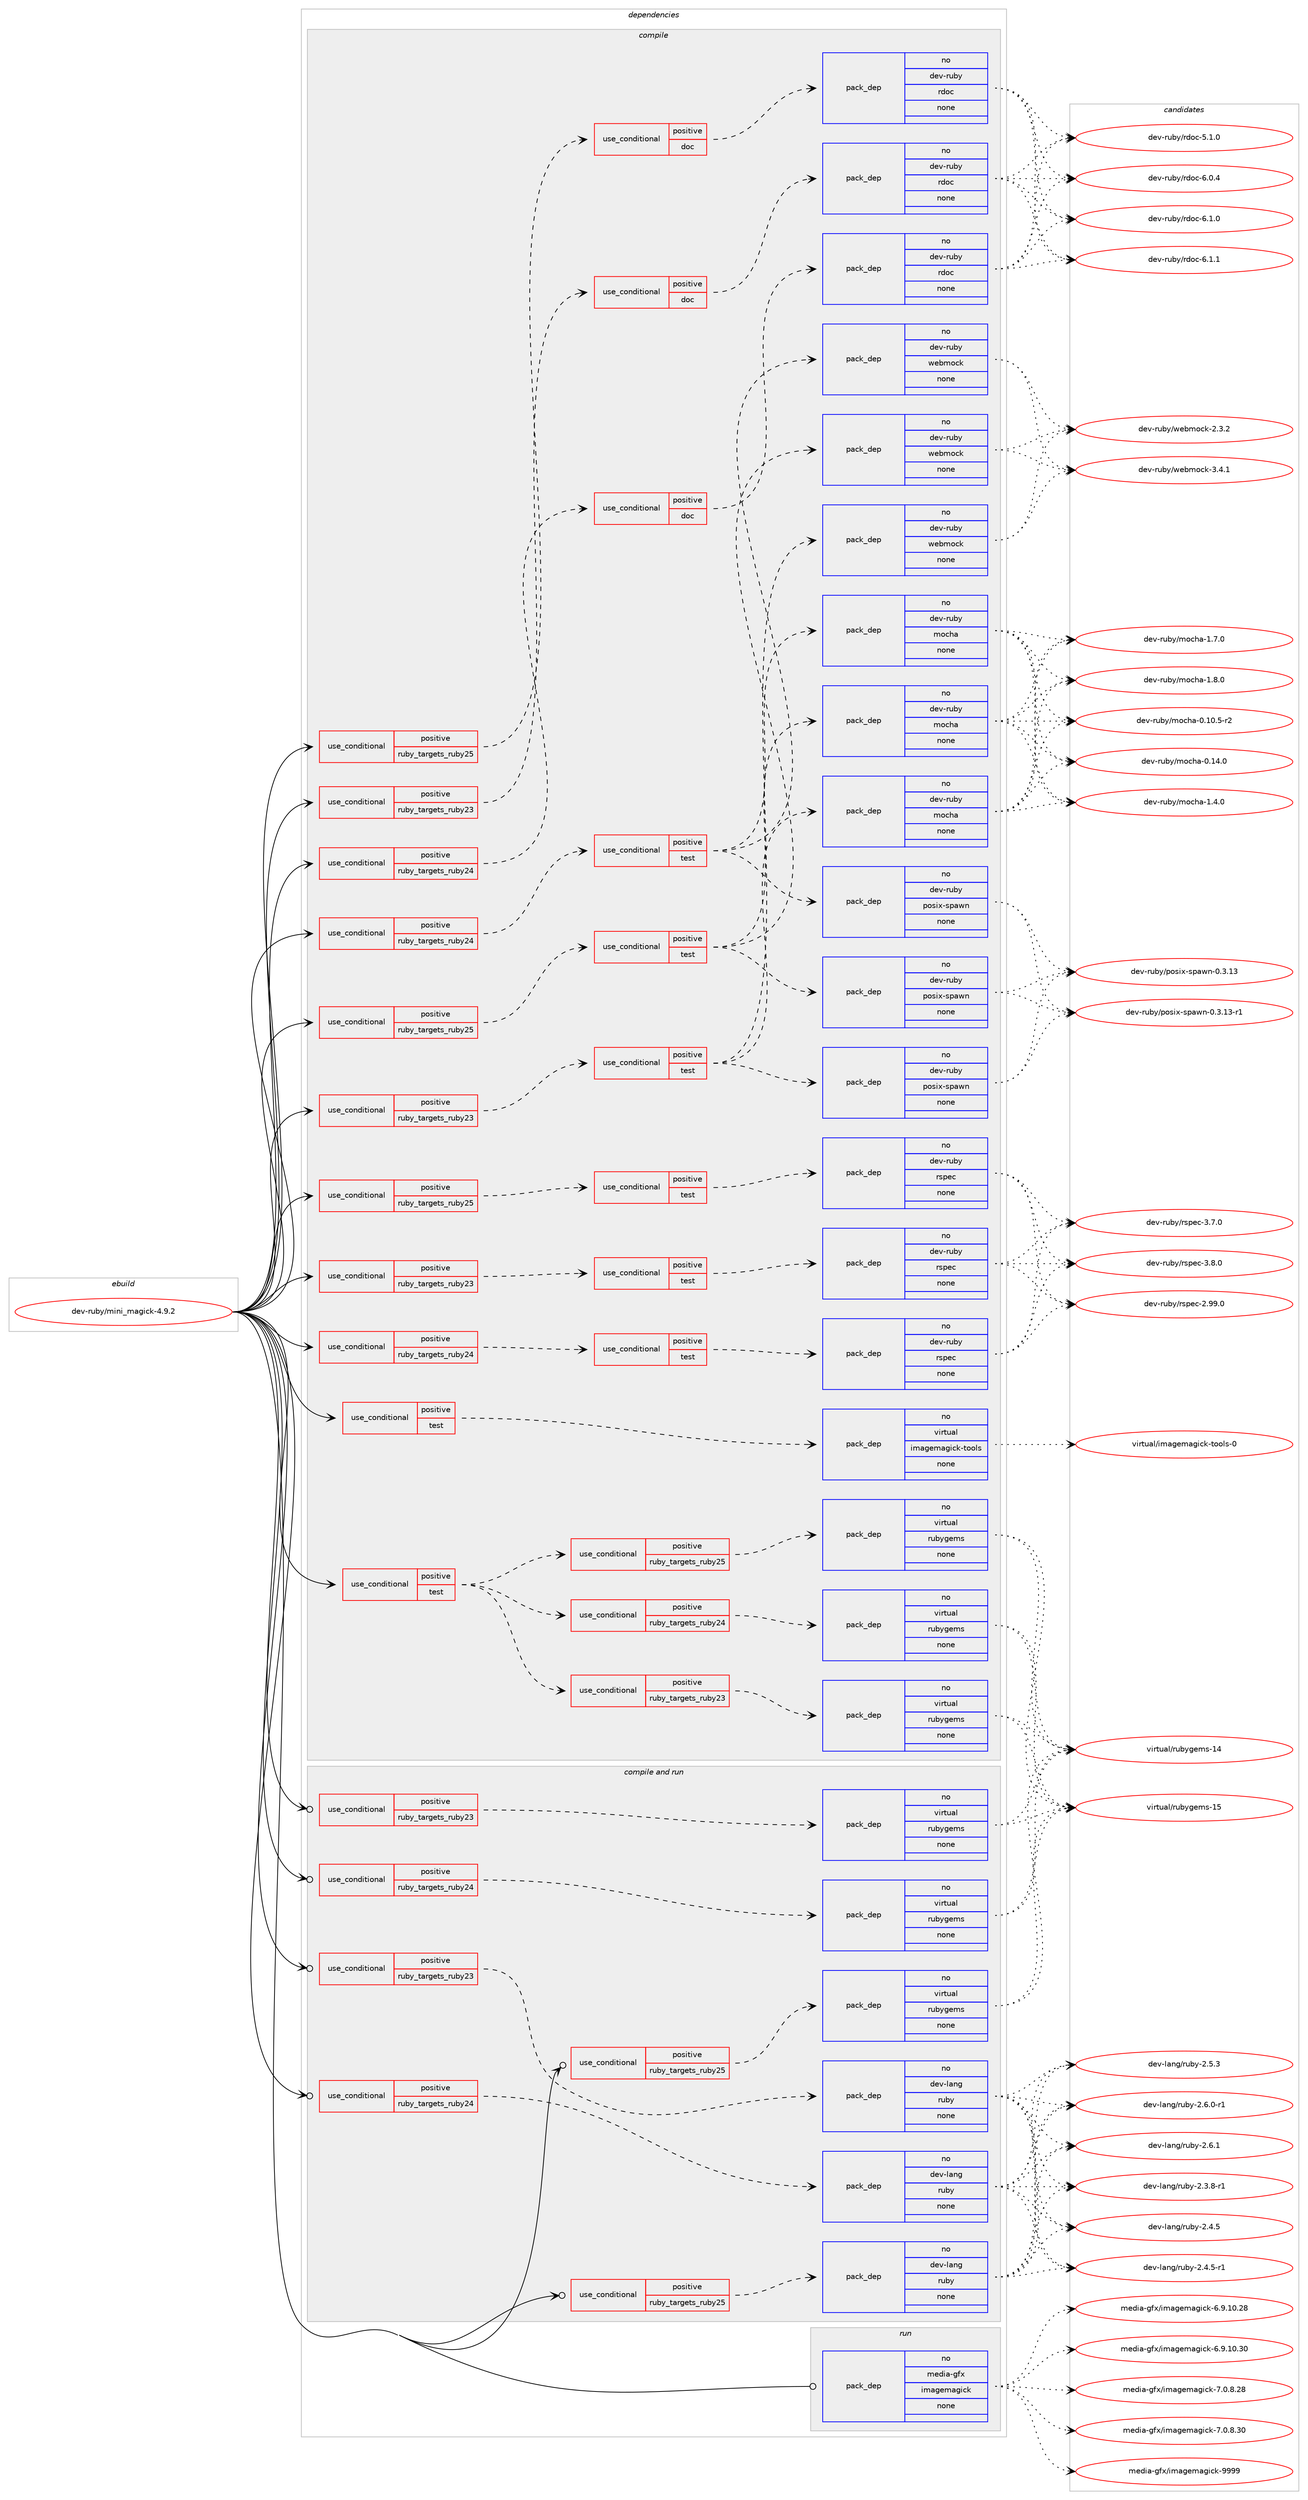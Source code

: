 digraph prolog {

# *************
# Graph options
# *************

newrank=true;
concentrate=true;
compound=true;
graph [rankdir=LR,fontname=Helvetica,fontsize=10,ranksep=1.5];#, ranksep=2.5, nodesep=0.2];
edge  [arrowhead=vee];
node  [fontname=Helvetica,fontsize=10];

# **********
# The ebuild
# **********

subgraph cluster_leftcol {
color=gray;
rank=same;
label=<<i>ebuild</i>>;
id [label="dev-ruby/mini_magick-4.9.2", color=red, width=4, href="../dev-ruby/mini_magick-4.9.2.svg"];
}

# ****************
# The dependencies
# ****************

subgraph cluster_midcol {
color=gray;
label=<<i>dependencies</i>>;
subgraph cluster_compile {
fillcolor="#eeeeee";
style=filled;
label=<<i>compile</i>>;
subgraph cond405831 {
dependency1504829 [label=<<TABLE BORDER="0" CELLBORDER="1" CELLSPACING="0" CELLPADDING="4"><TR><TD ROWSPAN="3" CELLPADDING="10">use_conditional</TD></TR><TR><TD>positive</TD></TR><TR><TD>ruby_targets_ruby23</TD></TR></TABLE>>, shape=none, color=red];
subgraph cond405832 {
dependency1504830 [label=<<TABLE BORDER="0" CELLBORDER="1" CELLSPACING="0" CELLPADDING="4"><TR><TD ROWSPAN="3" CELLPADDING="10">use_conditional</TD></TR><TR><TD>positive</TD></TR><TR><TD>doc</TD></TR></TABLE>>, shape=none, color=red];
subgraph pack1075537 {
dependency1504831 [label=<<TABLE BORDER="0" CELLBORDER="1" CELLSPACING="0" CELLPADDING="4" WIDTH="220"><TR><TD ROWSPAN="6" CELLPADDING="30">pack_dep</TD></TR><TR><TD WIDTH="110">no</TD></TR><TR><TD>dev-ruby</TD></TR><TR><TD>rdoc</TD></TR><TR><TD>none</TD></TR><TR><TD></TD></TR></TABLE>>, shape=none, color=blue];
}
dependency1504830:e -> dependency1504831:w [weight=20,style="dashed",arrowhead="vee"];
}
dependency1504829:e -> dependency1504830:w [weight=20,style="dashed",arrowhead="vee"];
}
id:e -> dependency1504829:w [weight=20,style="solid",arrowhead="vee"];
subgraph cond405833 {
dependency1504832 [label=<<TABLE BORDER="0" CELLBORDER="1" CELLSPACING="0" CELLPADDING="4"><TR><TD ROWSPAN="3" CELLPADDING="10">use_conditional</TD></TR><TR><TD>positive</TD></TR><TR><TD>ruby_targets_ruby23</TD></TR></TABLE>>, shape=none, color=red];
subgraph cond405834 {
dependency1504833 [label=<<TABLE BORDER="0" CELLBORDER="1" CELLSPACING="0" CELLPADDING="4"><TR><TD ROWSPAN="3" CELLPADDING="10">use_conditional</TD></TR><TR><TD>positive</TD></TR><TR><TD>test</TD></TR></TABLE>>, shape=none, color=red];
subgraph pack1075538 {
dependency1504834 [label=<<TABLE BORDER="0" CELLBORDER="1" CELLSPACING="0" CELLPADDING="4" WIDTH="220"><TR><TD ROWSPAN="6" CELLPADDING="30">pack_dep</TD></TR><TR><TD WIDTH="110">no</TD></TR><TR><TD>dev-ruby</TD></TR><TR><TD>mocha</TD></TR><TR><TD>none</TD></TR><TR><TD></TD></TR></TABLE>>, shape=none, color=blue];
}
dependency1504833:e -> dependency1504834:w [weight=20,style="dashed",arrowhead="vee"];
subgraph pack1075539 {
dependency1504835 [label=<<TABLE BORDER="0" CELLBORDER="1" CELLSPACING="0" CELLPADDING="4" WIDTH="220"><TR><TD ROWSPAN="6" CELLPADDING="30">pack_dep</TD></TR><TR><TD WIDTH="110">no</TD></TR><TR><TD>dev-ruby</TD></TR><TR><TD>posix-spawn</TD></TR><TR><TD>none</TD></TR><TR><TD></TD></TR></TABLE>>, shape=none, color=blue];
}
dependency1504833:e -> dependency1504835:w [weight=20,style="dashed",arrowhead="vee"];
subgraph pack1075540 {
dependency1504836 [label=<<TABLE BORDER="0" CELLBORDER="1" CELLSPACING="0" CELLPADDING="4" WIDTH="220"><TR><TD ROWSPAN="6" CELLPADDING="30">pack_dep</TD></TR><TR><TD WIDTH="110">no</TD></TR><TR><TD>dev-ruby</TD></TR><TR><TD>webmock</TD></TR><TR><TD>none</TD></TR><TR><TD></TD></TR></TABLE>>, shape=none, color=blue];
}
dependency1504833:e -> dependency1504836:w [weight=20,style="dashed",arrowhead="vee"];
}
dependency1504832:e -> dependency1504833:w [weight=20,style="dashed",arrowhead="vee"];
}
id:e -> dependency1504832:w [weight=20,style="solid",arrowhead="vee"];
subgraph cond405835 {
dependency1504837 [label=<<TABLE BORDER="0" CELLBORDER="1" CELLSPACING="0" CELLPADDING="4"><TR><TD ROWSPAN="3" CELLPADDING="10">use_conditional</TD></TR><TR><TD>positive</TD></TR><TR><TD>ruby_targets_ruby23</TD></TR></TABLE>>, shape=none, color=red];
subgraph cond405836 {
dependency1504838 [label=<<TABLE BORDER="0" CELLBORDER="1" CELLSPACING="0" CELLPADDING="4"><TR><TD ROWSPAN="3" CELLPADDING="10">use_conditional</TD></TR><TR><TD>positive</TD></TR><TR><TD>test</TD></TR></TABLE>>, shape=none, color=red];
subgraph pack1075541 {
dependency1504839 [label=<<TABLE BORDER="0" CELLBORDER="1" CELLSPACING="0" CELLPADDING="4" WIDTH="220"><TR><TD ROWSPAN="6" CELLPADDING="30">pack_dep</TD></TR><TR><TD WIDTH="110">no</TD></TR><TR><TD>dev-ruby</TD></TR><TR><TD>rspec</TD></TR><TR><TD>none</TD></TR><TR><TD></TD></TR></TABLE>>, shape=none, color=blue];
}
dependency1504838:e -> dependency1504839:w [weight=20,style="dashed",arrowhead="vee"];
}
dependency1504837:e -> dependency1504838:w [weight=20,style="dashed",arrowhead="vee"];
}
id:e -> dependency1504837:w [weight=20,style="solid",arrowhead="vee"];
subgraph cond405837 {
dependency1504840 [label=<<TABLE BORDER="0" CELLBORDER="1" CELLSPACING="0" CELLPADDING="4"><TR><TD ROWSPAN="3" CELLPADDING="10">use_conditional</TD></TR><TR><TD>positive</TD></TR><TR><TD>ruby_targets_ruby24</TD></TR></TABLE>>, shape=none, color=red];
subgraph cond405838 {
dependency1504841 [label=<<TABLE BORDER="0" CELLBORDER="1" CELLSPACING="0" CELLPADDING="4"><TR><TD ROWSPAN="3" CELLPADDING="10">use_conditional</TD></TR><TR><TD>positive</TD></TR><TR><TD>doc</TD></TR></TABLE>>, shape=none, color=red];
subgraph pack1075542 {
dependency1504842 [label=<<TABLE BORDER="0" CELLBORDER="1" CELLSPACING="0" CELLPADDING="4" WIDTH="220"><TR><TD ROWSPAN="6" CELLPADDING="30">pack_dep</TD></TR><TR><TD WIDTH="110">no</TD></TR><TR><TD>dev-ruby</TD></TR><TR><TD>rdoc</TD></TR><TR><TD>none</TD></TR><TR><TD></TD></TR></TABLE>>, shape=none, color=blue];
}
dependency1504841:e -> dependency1504842:w [weight=20,style="dashed",arrowhead="vee"];
}
dependency1504840:e -> dependency1504841:w [weight=20,style="dashed",arrowhead="vee"];
}
id:e -> dependency1504840:w [weight=20,style="solid",arrowhead="vee"];
subgraph cond405839 {
dependency1504843 [label=<<TABLE BORDER="0" CELLBORDER="1" CELLSPACING="0" CELLPADDING="4"><TR><TD ROWSPAN="3" CELLPADDING="10">use_conditional</TD></TR><TR><TD>positive</TD></TR><TR><TD>ruby_targets_ruby24</TD></TR></TABLE>>, shape=none, color=red];
subgraph cond405840 {
dependency1504844 [label=<<TABLE BORDER="0" CELLBORDER="1" CELLSPACING="0" CELLPADDING="4"><TR><TD ROWSPAN="3" CELLPADDING="10">use_conditional</TD></TR><TR><TD>positive</TD></TR><TR><TD>test</TD></TR></TABLE>>, shape=none, color=red];
subgraph pack1075543 {
dependency1504845 [label=<<TABLE BORDER="0" CELLBORDER="1" CELLSPACING="0" CELLPADDING="4" WIDTH="220"><TR><TD ROWSPAN="6" CELLPADDING="30">pack_dep</TD></TR><TR><TD WIDTH="110">no</TD></TR><TR><TD>dev-ruby</TD></TR><TR><TD>mocha</TD></TR><TR><TD>none</TD></TR><TR><TD></TD></TR></TABLE>>, shape=none, color=blue];
}
dependency1504844:e -> dependency1504845:w [weight=20,style="dashed",arrowhead="vee"];
subgraph pack1075544 {
dependency1504846 [label=<<TABLE BORDER="0" CELLBORDER="1" CELLSPACING="0" CELLPADDING="4" WIDTH="220"><TR><TD ROWSPAN="6" CELLPADDING="30">pack_dep</TD></TR><TR><TD WIDTH="110">no</TD></TR><TR><TD>dev-ruby</TD></TR><TR><TD>posix-spawn</TD></TR><TR><TD>none</TD></TR><TR><TD></TD></TR></TABLE>>, shape=none, color=blue];
}
dependency1504844:e -> dependency1504846:w [weight=20,style="dashed",arrowhead="vee"];
subgraph pack1075545 {
dependency1504847 [label=<<TABLE BORDER="0" CELLBORDER="1" CELLSPACING="0" CELLPADDING="4" WIDTH="220"><TR><TD ROWSPAN="6" CELLPADDING="30">pack_dep</TD></TR><TR><TD WIDTH="110">no</TD></TR><TR><TD>dev-ruby</TD></TR><TR><TD>webmock</TD></TR><TR><TD>none</TD></TR><TR><TD></TD></TR></TABLE>>, shape=none, color=blue];
}
dependency1504844:e -> dependency1504847:w [weight=20,style="dashed",arrowhead="vee"];
}
dependency1504843:e -> dependency1504844:w [weight=20,style="dashed",arrowhead="vee"];
}
id:e -> dependency1504843:w [weight=20,style="solid",arrowhead="vee"];
subgraph cond405841 {
dependency1504848 [label=<<TABLE BORDER="0" CELLBORDER="1" CELLSPACING="0" CELLPADDING="4"><TR><TD ROWSPAN="3" CELLPADDING="10">use_conditional</TD></TR><TR><TD>positive</TD></TR><TR><TD>ruby_targets_ruby24</TD></TR></TABLE>>, shape=none, color=red];
subgraph cond405842 {
dependency1504849 [label=<<TABLE BORDER="0" CELLBORDER="1" CELLSPACING="0" CELLPADDING="4"><TR><TD ROWSPAN="3" CELLPADDING="10">use_conditional</TD></TR><TR><TD>positive</TD></TR><TR><TD>test</TD></TR></TABLE>>, shape=none, color=red];
subgraph pack1075546 {
dependency1504850 [label=<<TABLE BORDER="0" CELLBORDER="1" CELLSPACING="0" CELLPADDING="4" WIDTH="220"><TR><TD ROWSPAN="6" CELLPADDING="30">pack_dep</TD></TR><TR><TD WIDTH="110">no</TD></TR><TR><TD>dev-ruby</TD></TR><TR><TD>rspec</TD></TR><TR><TD>none</TD></TR><TR><TD></TD></TR></TABLE>>, shape=none, color=blue];
}
dependency1504849:e -> dependency1504850:w [weight=20,style="dashed",arrowhead="vee"];
}
dependency1504848:e -> dependency1504849:w [weight=20,style="dashed",arrowhead="vee"];
}
id:e -> dependency1504848:w [weight=20,style="solid",arrowhead="vee"];
subgraph cond405843 {
dependency1504851 [label=<<TABLE BORDER="0" CELLBORDER="1" CELLSPACING="0" CELLPADDING="4"><TR><TD ROWSPAN="3" CELLPADDING="10">use_conditional</TD></TR><TR><TD>positive</TD></TR><TR><TD>ruby_targets_ruby25</TD></TR></TABLE>>, shape=none, color=red];
subgraph cond405844 {
dependency1504852 [label=<<TABLE BORDER="0" CELLBORDER="1" CELLSPACING="0" CELLPADDING="4"><TR><TD ROWSPAN="3" CELLPADDING="10">use_conditional</TD></TR><TR><TD>positive</TD></TR><TR><TD>doc</TD></TR></TABLE>>, shape=none, color=red];
subgraph pack1075547 {
dependency1504853 [label=<<TABLE BORDER="0" CELLBORDER="1" CELLSPACING="0" CELLPADDING="4" WIDTH="220"><TR><TD ROWSPAN="6" CELLPADDING="30">pack_dep</TD></TR><TR><TD WIDTH="110">no</TD></TR><TR><TD>dev-ruby</TD></TR><TR><TD>rdoc</TD></TR><TR><TD>none</TD></TR><TR><TD></TD></TR></TABLE>>, shape=none, color=blue];
}
dependency1504852:e -> dependency1504853:w [weight=20,style="dashed",arrowhead="vee"];
}
dependency1504851:e -> dependency1504852:w [weight=20,style="dashed",arrowhead="vee"];
}
id:e -> dependency1504851:w [weight=20,style="solid",arrowhead="vee"];
subgraph cond405845 {
dependency1504854 [label=<<TABLE BORDER="0" CELLBORDER="1" CELLSPACING="0" CELLPADDING="4"><TR><TD ROWSPAN="3" CELLPADDING="10">use_conditional</TD></TR><TR><TD>positive</TD></TR><TR><TD>ruby_targets_ruby25</TD></TR></TABLE>>, shape=none, color=red];
subgraph cond405846 {
dependency1504855 [label=<<TABLE BORDER="0" CELLBORDER="1" CELLSPACING="0" CELLPADDING="4"><TR><TD ROWSPAN="3" CELLPADDING="10">use_conditional</TD></TR><TR><TD>positive</TD></TR><TR><TD>test</TD></TR></TABLE>>, shape=none, color=red];
subgraph pack1075548 {
dependency1504856 [label=<<TABLE BORDER="0" CELLBORDER="1" CELLSPACING="0" CELLPADDING="4" WIDTH="220"><TR><TD ROWSPAN="6" CELLPADDING="30">pack_dep</TD></TR><TR><TD WIDTH="110">no</TD></TR><TR><TD>dev-ruby</TD></TR><TR><TD>mocha</TD></TR><TR><TD>none</TD></TR><TR><TD></TD></TR></TABLE>>, shape=none, color=blue];
}
dependency1504855:e -> dependency1504856:w [weight=20,style="dashed",arrowhead="vee"];
subgraph pack1075549 {
dependency1504857 [label=<<TABLE BORDER="0" CELLBORDER="1" CELLSPACING="0" CELLPADDING="4" WIDTH="220"><TR><TD ROWSPAN="6" CELLPADDING="30">pack_dep</TD></TR><TR><TD WIDTH="110">no</TD></TR><TR><TD>dev-ruby</TD></TR><TR><TD>posix-spawn</TD></TR><TR><TD>none</TD></TR><TR><TD></TD></TR></TABLE>>, shape=none, color=blue];
}
dependency1504855:e -> dependency1504857:w [weight=20,style="dashed",arrowhead="vee"];
subgraph pack1075550 {
dependency1504858 [label=<<TABLE BORDER="0" CELLBORDER="1" CELLSPACING="0" CELLPADDING="4" WIDTH="220"><TR><TD ROWSPAN="6" CELLPADDING="30">pack_dep</TD></TR><TR><TD WIDTH="110">no</TD></TR><TR><TD>dev-ruby</TD></TR><TR><TD>webmock</TD></TR><TR><TD>none</TD></TR><TR><TD></TD></TR></TABLE>>, shape=none, color=blue];
}
dependency1504855:e -> dependency1504858:w [weight=20,style="dashed",arrowhead="vee"];
}
dependency1504854:e -> dependency1504855:w [weight=20,style="dashed",arrowhead="vee"];
}
id:e -> dependency1504854:w [weight=20,style="solid",arrowhead="vee"];
subgraph cond405847 {
dependency1504859 [label=<<TABLE BORDER="0" CELLBORDER="1" CELLSPACING="0" CELLPADDING="4"><TR><TD ROWSPAN="3" CELLPADDING="10">use_conditional</TD></TR><TR><TD>positive</TD></TR><TR><TD>ruby_targets_ruby25</TD></TR></TABLE>>, shape=none, color=red];
subgraph cond405848 {
dependency1504860 [label=<<TABLE BORDER="0" CELLBORDER="1" CELLSPACING="0" CELLPADDING="4"><TR><TD ROWSPAN="3" CELLPADDING="10">use_conditional</TD></TR><TR><TD>positive</TD></TR><TR><TD>test</TD></TR></TABLE>>, shape=none, color=red];
subgraph pack1075551 {
dependency1504861 [label=<<TABLE BORDER="0" CELLBORDER="1" CELLSPACING="0" CELLPADDING="4" WIDTH="220"><TR><TD ROWSPAN="6" CELLPADDING="30">pack_dep</TD></TR><TR><TD WIDTH="110">no</TD></TR><TR><TD>dev-ruby</TD></TR><TR><TD>rspec</TD></TR><TR><TD>none</TD></TR><TR><TD></TD></TR></TABLE>>, shape=none, color=blue];
}
dependency1504860:e -> dependency1504861:w [weight=20,style="dashed",arrowhead="vee"];
}
dependency1504859:e -> dependency1504860:w [weight=20,style="dashed",arrowhead="vee"];
}
id:e -> dependency1504859:w [weight=20,style="solid",arrowhead="vee"];
subgraph cond405849 {
dependency1504862 [label=<<TABLE BORDER="0" CELLBORDER="1" CELLSPACING="0" CELLPADDING="4"><TR><TD ROWSPAN="3" CELLPADDING="10">use_conditional</TD></TR><TR><TD>positive</TD></TR><TR><TD>test</TD></TR></TABLE>>, shape=none, color=red];
subgraph cond405850 {
dependency1504863 [label=<<TABLE BORDER="0" CELLBORDER="1" CELLSPACING="0" CELLPADDING="4"><TR><TD ROWSPAN="3" CELLPADDING="10">use_conditional</TD></TR><TR><TD>positive</TD></TR><TR><TD>ruby_targets_ruby23</TD></TR></TABLE>>, shape=none, color=red];
subgraph pack1075552 {
dependency1504864 [label=<<TABLE BORDER="0" CELLBORDER="1" CELLSPACING="0" CELLPADDING="4" WIDTH="220"><TR><TD ROWSPAN="6" CELLPADDING="30">pack_dep</TD></TR><TR><TD WIDTH="110">no</TD></TR><TR><TD>virtual</TD></TR><TR><TD>rubygems</TD></TR><TR><TD>none</TD></TR><TR><TD></TD></TR></TABLE>>, shape=none, color=blue];
}
dependency1504863:e -> dependency1504864:w [weight=20,style="dashed",arrowhead="vee"];
}
dependency1504862:e -> dependency1504863:w [weight=20,style="dashed",arrowhead="vee"];
subgraph cond405851 {
dependency1504865 [label=<<TABLE BORDER="0" CELLBORDER="1" CELLSPACING="0" CELLPADDING="4"><TR><TD ROWSPAN="3" CELLPADDING="10">use_conditional</TD></TR><TR><TD>positive</TD></TR><TR><TD>ruby_targets_ruby24</TD></TR></TABLE>>, shape=none, color=red];
subgraph pack1075553 {
dependency1504866 [label=<<TABLE BORDER="0" CELLBORDER="1" CELLSPACING="0" CELLPADDING="4" WIDTH="220"><TR><TD ROWSPAN="6" CELLPADDING="30">pack_dep</TD></TR><TR><TD WIDTH="110">no</TD></TR><TR><TD>virtual</TD></TR><TR><TD>rubygems</TD></TR><TR><TD>none</TD></TR><TR><TD></TD></TR></TABLE>>, shape=none, color=blue];
}
dependency1504865:e -> dependency1504866:w [weight=20,style="dashed",arrowhead="vee"];
}
dependency1504862:e -> dependency1504865:w [weight=20,style="dashed",arrowhead="vee"];
subgraph cond405852 {
dependency1504867 [label=<<TABLE BORDER="0" CELLBORDER="1" CELLSPACING="0" CELLPADDING="4"><TR><TD ROWSPAN="3" CELLPADDING="10">use_conditional</TD></TR><TR><TD>positive</TD></TR><TR><TD>ruby_targets_ruby25</TD></TR></TABLE>>, shape=none, color=red];
subgraph pack1075554 {
dependency1504868 [label=<<TABLE BORDER="0" CELLBORDER="1" CELLSPACING="0" CELLPADDING="4" WIDTH="220"><TR><TD ROWSPAN="6" CELLPADDING="30">pack_dep</TD></TR><TR><TD WIDTH="110">no</TD></TR><TR><TD>virtual</TD></TR><TR><TD>rubygems</TD></TR><TR><TD>none</TD></TR><TR><TD></TD></TR></TABLE>>, shape=none, color=blue];
}
dependency1504867:e -> dependency1504868:w [weight=20,style="dashed",arrowhead="vee"];
}
dependency1504862:e -> dependency1504867:w [weight=20,style="dashed",arrowhead="vee"];
}
id:e -> dependency1504862:w [weight=20,style="solid",arrowhead="vee"];
subgraph cond405853 {
dependency1504869 [label=<<TABLE BORDER="0" CELLBORDER="1" CELLSPACING="0" CELLPADDING="4"><TR><TD ROWSPAN="3" CELLPADDING="10">use_conditional</TD></TR><TR><TD>positive</TD></TR><TR><TD>test</TD></TR></TABLE>>, shape=none, color=red];
subgraph pack1075555 {
dependency1504870 [label=<<TABLE BORDER="0" CELLBORDER="1" CELLSPACING="0" CELLPADDING="4" WIDTH="220"><TR><TD ROWSPAN="6" CELLPADDING="30">pack_dep</TD></TR><TR><TD WIDTH="110">no</TD></TR><TR><TD>virtual</TD></TR><TR><TD>imagemagick-tools</TD></TR><TR><TD>none</TD></TR><TR><TD></TD></TR></TABLE>>, shape=none, color=blue];
}
dependency1504869:e -> dependency1504870:w [weight=20,style="dashed",arrowhead="vee"];
}
id:e -> dependency1504869:w [weight=20,style="solid",arrowhead="vee"];
}
subgraph cluster_compileandrun {
fillcolor="#eeeeee";
style=filled;
label=<<i>compile and run</i>>;
subgraph cond405854 {
dependency1504871 [label=<<TABLE BORDER="0" CELLBORDER="1" CELLSPACING="0" CELLPADDING="4"><TR><TD ROWSPAN="3" CELLPADDING="10">use_conditional</TD></TR><TR><TD>positive</TD></TR><TR><TD>ruby_targets_ruby23</TD></TR></TABLE>>, shape=none, color=red];
subgraph pack1075556 {
dependency1504872 [label=<<TABLE BORDER="0" CELLBORDER="1" CELLSPACING="0" CELLPADDING="4" WIDTH="220"><TR><TD ROWSPAN="6" CELLPADDING="30">pack_dep</TD></TR><TR><TD WIDTH="110">no</TD></TR><TR><TD>dev-lang</TD></TR><TR><TD>ruby</TD></TR><TR><TD>none</TD></TR><TR><TD></TD></TR></TABLE>>, shape=none, color=blue];
}
dependency1504871:e -> dependency1504872:w [weight=20,style="dashed",arrowhead="vee"];
}
id:e -> dependency1504871:w [weight=20,style="solid",arrowhead="odotvee"];
subgraph cond405855 {
dependency1504873 [label=<<TABLE BORDER="0" CELLBORDER="1" CELLSPACING="0" CELLPADDING="4"><TR><TD ROWSPAN="3" CELLPADDING="10">use_conditional</TD></TR><TR><TD>positive</TD></TR><TR><TD>ruby_targets_ruby23</TD></TR></TABLE>>, shape=none, color=red];
subgraph pack1075557 {
dependency1504874 [label=<<TABLE BORDER="0" CELLBORDER="1" CELLSPACING="0" CELLPADDING="4" WIDTH="220"><TR><TD ROWSPAN="6" CELLPADDING="30">pack_dep</TD></TR><TR><TD WIDTH="110">no</TD></TR><TR><TD>virtual</TD></TR><TR><TD>rubygems</TD></TR><TR><TD>none</TD></TR><TR><TD></TD></TR></TABLE>>, shape=none, color=blue];
}
dependency1504873:e -> dependency1504874:w [weight=20,style="dashed",arrowhead="vee"];
}
id:e -> dependency1504873:w [weight=20,style="solid",arrowhead="odotvee"];
subgraph cond405856 {
dependency1504875 [label=<<TABLE BORDER="0" CELLBORDER="1" CELLSPACING="0" CELLPADDING="4"><TR><TD ROWSPAN="3" CELLPADDING="10">use_conditional</TD></TR><TR><TD>positive</TD></TR><TR><TD>ruby_targets_ruby24</TD></TR></TABLE>>, shape=none, color=red];
subgraph pack1075558 {
dependency1504876 [label=<<TABLE BORDER="0" CELLBORDER="1" CELLSPACING="0" CELLPADDING="4" WIDTH="220"><TR><TD ROWSPAN="6" CELLPADDING="30">pack_dep</TD></TR><TR><TD WIDTH="110">no</TD></TR><TR><TD>dev-lang</TD></TR><TR><TD>ruby</TD></TR><TR><TD>none</TD></TR><TR><TD></TD></TR></TABLE>>, shape=none, color=blue];
}
dependency1504875:e -> dependency1504876:w [weight=20,style="dashed",arrowhead="vee"];
}
id:e -> dependency1504875:w [weight=20,style="solid",arrowhead="odotvee"];
subgraph cond405857 {
dependency1504877 [label=<<TABLE BORDER="0" CELLBORDER="1" CELLSPACING="0" CELLPADDING="4"><TR><TD ROWSPAN="3" CELLPADDING="10">use_conditional</TD></TR><TR><TD>positive</TD></TR><TR><TD>ruby_targets_ruby24</TD></TR></TABLE>>, shape=none, color=red];
subgraph pack1075559 {
dependency1504878 [label=<<TABLE BORDER="0" CELLBORDER="1" CELLSPACING="0" CELLPADDING="4" WIDTH="220"><TR><TD ROWSPAN="6" CELLPADDING="30">pack_dep</TD></TR><TR><TD WIDTH="110">no</TD></TR><TR><TD>virtual</TD></TR><TR><TD>rubygems</TD></TR><TR><TD>none</TD></TR><TR><TD></TD></TR></TABLE>>, shape=none, color=blue];
}
dependency1504877:e -> dependency1504878:w [weight=20,style="dashed",arrowhead="vee"];
}
id:e -> dependency1504877:w [weight=20,style="solid",arrowhead="odotvee"];
subgraph cond405858 {
dependency1504879 [label=<<TABLE BORDER="0" CELLBORDER="1" CELLSPACING="0" CELLPADDING="4"><TR><TD ROWSPAN="3" CELLPADDING="10">use_conditional</TD></TR><TR><TD>positive</TD></TR><TR><TD>ruby_targets_ruby25</TD></TR></TABLE>>, shape=none, color=red];
subgraph pack1075560 {
dependency1504880 [label=<<TABLE BORDER="0" CELLBORDER="1" CELLSPACING="0" CELLPADDING="4" WIDTH="220"><TR><TD ROWSPAN="6" CELLPADDING="30">pack_dep</TD></TR><TR><TD WIDTH="110">no</TD></TR><TR><TD>dev-lang</TD></TR><TR><TD>ruby</TD></TR><TR><TD>none</TD></TR><TR><TD></TD></TR></TABLE>>, shape=none, color=blue];
}
dependency1504879:e -> dependency1504880:w [weight=20,style="dashed",arrowhead="vee"];
}
id:e -> dependency1504879:w [weight=20,style="solid",arrowhead="odotvee"];
subgraph cond405859 {
dependency1504881 [label=<<TABLE BORDER="0" CELLBORDER="1" CELLSPACING="0" CELLPADDING="4"><TR><TD ROWSPAN="3" CELLPADDING="10">use_conditional</TD></TR><TR><TD>positive</TD></TR><TR><TD>ruby_targets_ruby25</TD></TR></TABLE>>, shape=none, color=red];
subgraph pack1075561 {
dependency1504882 [label=<<TABLE BORDER="0" CELLBORDER="1" CELLSPACING="0" CELLPADDING="4" WIDTH="220"><TR><TD ROWSPAN="6" CELLPADDING="30">pack_dep</TD></TR><TR><TD WIDTH="110">no</TD></TR><TR><TD>virtual</TD></TR><TR><TD>rubygems</TD></TR><TR><TD>none</TD></TR><TR><TD></TD></TR></TABLE>>, shape=none, color=blue];
}
dependency1504881:e -> dependency1504882:w [weight=20,style="dashed",arrowhead="vee"];
}
id:e -> dependency1504881:w [weight=20,style="solid",arrowhead="odotvee"];
}
subgraph cluster_run {
fillcolor="#eeeeee";
style=filled;
label=<<i>run</i>>;
subgraph pack1075562 {
dependency1504883 [label=<<TABLE BORDER="0" CELLBORDER="1" CELLSPACING="0" CELLPADDING="4" WIDTH="220"><TR><TD ROWSPAN="6" CELLPADDING="30">pack_dep</TD></TR><TR><TD WIDTH="110">no</TD></TR><TR><TD>media-gfx</TD></TR><TR><TD>imagemagick</TD></TR><TR><TD>none</TD></TR><TR><TD></TD></TR></TABLE>>, shape=none, color=blue];
}
id:e -> dependency1504883:w [weight=20,style="solid",arrowhead="odot"];
}
}

# **************
# The candidates
# **************

subgraph cluster_choices {
rank=same;
color=gray;
label=<<i>candidates</i>>;

subgraph choice1075537 {
color=black;
nodesep=1;
choice10010111845114117981214711410011199455346494648 [label="dev-ruby/rdoc-5.1.0", color=red, width=4,href="../dev-ruby/rdoc-5.1.0.svg"];
choice10010111845114117981214711410011199455446484652 [label="dev-ruby/rdoc-6.0.4", color=red, width=4,href="../dev-ruby/rdoc-6.0.4.svg"];
choice10010111845114117981214711410011199455446494648 [label="dev-ruby/rdoc-6.1.0", color=red, width=4,href="../dev-ruby/rdoc-6.1.0.svg"];
choice10010111845114117981214711410011199455446494649 [label="dev-ruby/rdoc-6.1.1", color=red, width=4,href="../dev-ruby/rdoc-6.1.1.svg"];
dependency1504831:e -> choice10010111845114117981214711410011199455346494648:w [style=dotted,weight="100"];
dependency1504831:e -> choice10010111845114117981214711410011199455446484652:w [style=dotted,weight="100"];
dependency1504831:e -> choice10010111845114117981214711410011199455446494648:w [style=dotted,weight="100"];
dependency1504831:e -> choice10010111845114117981214711410011199455446494649:w [style=dotted,weight="100"];
}
subgraph choice1075538 {
color=black;
nodesep=1;
choice1001011184511411798121471091119910497454846494846534511450 [label="dev-ruby/mocha-0.10.5-r2", color=red, width=4,href="../dev-ruby/mocha-0.10.5-r2.svg"];
choice100101118451141179812147109111991049745484649524648 [label="dev-ruby/mocha-0.14.0", color=red, width=4,href="../dev-ruby/mocha-0.14.0.svg"];
choice1001011184511411798121471091119910497454946524648 [label="dev-ruby/mocha-1.4.0", color=red, width=4,href="../dev-ruby/mocha-1.4.0.svg"];
choice1001011184511411798121471091119910497454946554648 [label="dev-ruby/mocha-1.7.0", color=red, width=4,href="../dev-ruby/mocha-1.7.0.svg"];
choice1001011184511411798121471091119910497454946564648 [label="dev-ruby/mocha-1.8.0", color=red, width=4,href="../dev-ruby/mocha-1.8.0.svg"];
dependency1504834:e -> choice1001011184511411798121471091119910497454846494846534511450:w [style=dotted,weight="100"];
dependency1504834:e -> choice100101118451141179812147109111991049745484649524648:w [style=dotted,weight="100"];
dependency1504834:e -> choice1001011184511411798121471091119910497454946524648:w [style=dotted,weight="100"];
dependency1504834:e -> choice1001011184511411798121471091119910497454946554648:w [style=dotted,weight="100"];
dependency1504834:e -> choice1001011184511411798121471091119910497454946564648:w [style=dotted,weight="100"];
}
subgraph choice1075539 {
color=black;
nodesep=1;
choice100101118451141179812147112111115105120451151129711911045484651464951 [label="dev-ruby/posix-spawn-0.3.13", color=red, width=4,href="../dev-ruby/posix-spawn-0.3.13.svg"];
choice1001011184511411798121471121111151051204511511297119110454846514649514511449 [label="dev-ruby/posix-spawn-0.3.13-r1", color=red, width=4,href="../dev-ruby/posix-spawn-0.3.13-r1.svg"];
dependency1504835:e -> choice100101118451141179812147112111115105120451151129711911045484651464951:w [style=dotted,weight="100"];
dependency1504835:e -> choice1001011184511411798121471121111151051204511511297119110454846514649514511449:w [style=dotted,weight="100"];
}
subgraph choice1075540 {
color=black;
nodesep=1;
choice1001011184511411798121471191019810911199107455046514650 [label="dev-ruby/webmock-2.3.2", color=red, width=4,href="../dev-ruby/webmock-2.3.2.svg"];
choice1001011184511411798121471191019810911199107455146524649 [label="dev-ruby/webmock-3.4.1", color=red, width=4,href="../dev-ruby/webmock-3.4.1.svg"];
dependency1504836:e -> choice1001011184511411798121471191019810911199107455046514650:w [style=dotted,weight="100"];
dependency1504836:e -> choice1001011184511411798121471191019810911199107455146524649:w [style=dotted,weight="100"];
}
subgraph choice1075541 {
color=black;
nodesep=1;
choice1001011184511411798121471141151121019945504657574648 [label="dev-ruby/rspec-2.99.0", color=red, width=4,href="../dev-ruby/rspec-2.99.0.svg"];
choice10010111845114117981214711411511210199455146554648 [label="dev-ruby/rspec-3.7.0", color=red, width=4,href="../dev-ruby/rspec-3.7.0.svg"];
choice10010111845114117981214711411511210199455146564648 [label="dev-ruby/rspec-3.8.0", color=red, width=4,href="../dev-ruby/rspec-3.8.0.svg"];
dependency1504839:e -> choice1001011184511411798121471141151121019945504657574648:w [style=dotted,weight="100"];
dependency1504839:e -> choice10010111845114117981214711411511210199455146554648:w [style=dotted,weight="100"];
dependency1504839:e -> choice10010111845114117981214711411511210199455146564648:w [style=dotted,weight="100"];
}
subgraph choice1075542 {
color=black;
nodesep=1;
choice10010111845114117981214711410011199455346494648 [label="dev-ruby/rdoc-5.1.0", color=red, width=4,href="../dev-ruby/rdoc-5.1.0.svg"];
choice10010111845114117981214711410011199455446484652 [label="dev-ruby/rdoc-6.0.4", color=red, width=4,href="../dev-ruby/rdoc-6.0.4.svg"];
choice10010111845114117981214711410011199455446494648 [label="dev-ruby/rdoc-6.1.0", color=red, width=4,href="../dev-ruby/rdoc-6.1.0.svg"];
choice10010111845114117981214711410011199455446494649 [label="dev-ruby/rdoc-6.1.1", color=red, width=4,href="../dev-ruby/rdoc-6.1.1.svg"];
dependency1504842:e -> choice10010111845114117981214711410011199455346494648:w [style=dotted,weight="100"];
dependency1504842:e -> choice10010111845114117981214711410011199455446484652:w [style=dotted,weight="100"];
dependency1504842:e -> choice10010111845114117981214711410011199455446494648:w [style=dotted,weight="100"];
dependency1504842:e -> choice10010111845114117981214711410011199455446494649:w [style=dotted,weight="100"];
}
subgraph choice1075543 {
color=black;
nodesep=1;
choice1001011184511411798121471091119910497454846494846534511450 [label="dev-ruby/mocha-0.10.5-r2", color=red, width=4,href="../dev-ruby/mocha-0.10.5-r2.svg"];
choice100101118451141179812147109111991049745484649524648 [label="dev-ruby/mocha-0.14.0", color=red, width=4,href="../dev-ruby/mocha-0.14.0.svg"];
choice1001011184511411798121471091119910497454946524648 [label="dev-ruby/mocha-1.4.0", color=red, width=4,href="../dev-ruby/mocha-1.4.0.svg"];
choice1001011184511411798121471091119910497454946554648 [label="dev-ruby/mocha-1.7.0", color=red, width=4,href="../dev-ruby/mocha-1.7.0.svg"];
choice1001011184511411798121471091119910497454946564648 [label="dev-ruby/mocha-1.8.0", color=red, width=4,href="../dev-ruby/mocha-1.8.0.svg"];
dependency1504845:e -> choice1001011184511411798121471091119910497454846494846534511450:w [style=dotted,weight="100"];
dependency1504845:e -> choice100101118451141179812147109111991049745484649524648:w [style=dotted,weight="100"];
dependency1504845:e -> choice1001011184511411798121471091119910497454946524648:w [style=dotted,weight="100"];
dependency1504845:e -> choice1001011184511411798121471091119910497454946554648:w [style=dotted,weight="100"];
dependency1504845:e -> choice1001011184511411798121471091119910497454946564648:w [style=dotted,weight="100"];
}
subgraph choice1075544 {
color=black;
nodesep=1;
choice100101118451141179812147112111115105120451151129711911045484651464951 [label="dev-ruby/posix-spawn-0.3.13", color=red, width=4,href="../dev-ruby/posix-spawn-0.3.13.svg"];
choice1001011184511411798121471121111151051204511511297119110454846514649514511449 [label="dev-ruby/posix-spawn-0.3.13-r1", color=red, width=4,href="../dev-ruby/posix-spawn-0.3.13-r1.svg"];
dependency1504846:e -> choice100101118451141179812147112111115105120451151129711911045484651464951:w [style=dotted,weight="100"];
dependency1504846:e -> choice1001011184511411798121471121111151051204511511297119110454846514649514511449:w [style=dotted,weight="100"];
}
subgraph choice1075545 {
color=black;
nodesep=1;
choice1001011184511411798121471191019810911199107455046514650 [label="dev-ruby/webmock-2.3.2", color=red, width=4,href="../dev-ruby/webmock-2.3.2.svg"];
choice1001011184511411798121471191019810911199107455146524649 [label="dev-ruby/webmock-3.4.1", color=red, width=4,href="../dev-ruby/webmock-3.4.1.svg"];
dependency1504847:e -> choice1001011184511411798121471191019810911199107455046514650:w [style=dotted,weight="100"];
dependency1504847:e -> choice1001011184511411798121471191019810911199107455146524649:w [style=dotted,weight="100"];
}
subgraph choice1075546 {
color=black;
nodesep=1;
choice1001011184511411798121471141151121019945504657574648 [label="dev-ruby/rspec-2.99.0", color=red, width=4,href="../dev-ruby/rspec-2.99.0.svg"];
choice10010111845114117981214711411511210199455146554648 [label="dev-ruby/rspec-3.7.0", color=red, width=4,href="../dev-ruby/rspec-3.7.0.svg"];
choice10010111845114117981214711411511210199455146564648 [label="dev-ruby/rspec-3.8.0", color=red, width=4,href="../dev-ruby/rspec-3.8.0.svg"];
dependency1504850:e -> choice1001011184511411798121471141151121019945504657574648:w [style=dotted,weight="100"];
dependency1504850:e -> choice10010111845114117981214711411511210199455146554648:w [style=dotted,weight="100"];
dependency1504850:e -> choice10010111845114117981214711411511210199455146564648:w [style=dotted,weight="100"];
}
subgraph choice1075547 {
color=black;
nodesep=1;
choice10010111845114117981214711410011199455346494648 [label="dev-ruby/rdoc-5.1.0", color=red, width=4,href="../dev-ruby/rdoc-5.1.0.svg"];
choice10010111845114117981214711410011199455446484652 [label="dev-ruby/rdoc-6.0.4", color=red, width=4,href="../dev-ruby/rdoc-6.0.4.svg"];
choice10010111845114117981214711410011199455446494648 [label="dev-ruby/rdoc-6.1.0", color=red, width=4,href="../dev-ruby/rdoc-6.1.0.svg"];
choice10010111845114117981214711410011199455446494649 [label="dev-ruby/rdoc-6.1.1", color=red, width=4,href="../dev-ruby/rdoc-6.1.1.svg"];
dependency1504853:e -> choice10010111845114117981214711410011199455346494648:w [style=dotted,weight="100"];
dependency1504853:e -> choice10010111845114117981214711410011199455446484652:w [style=dotted,weight="100"];
dependency1504853:e -> choice10010111845114117981214711410011199455446494648:w [style=dotted,weight="100"];
dependency1504853:e -> choice10010111845114117981214711410011199455446494649:w [style=dotted,weight="100"];
}
subgraph choice1075548 {
color=black;
nodesep=1;
choice1001011184511411798121471091119910497454846494846534511450 [label="dev-ruby/mocha-0.10.5-r2", color=red, width=4,href="../dev-ruby/mocha-0.10.5-r2.svg"];
choice100101118451141179812147109111991049745484649524648 [label="dev-ruby/mocha-0.14.0", color=red, width=4,href="../dev-ruby/mocha-0.14.0.svg"];
choice1001011184511411798121471091119910497454946524648 [label="dev-ruby/mocha-1.4.0", color=red, width=4,href="../dev-ruby/mocha-1.4.0.svg"];
choice1001011184511411798121471091119910497454946554648 [label="dev-ruby/mocha-1.7.0", color=red, width=4,href="../dev-ruby/mocha-1.7.0.svg"];
choice1001011184511411798121471091119910497454946564648 [label="dev-ruby/mocha-1.8.0", color=red, width=4,href="../dev-ruby/mocha-1.8.0.svg"];
dependency1504856:e -> choice1001011184511411798121471091119910497454846494846534511450:w [style=dotted,weight="100"];
dependency1504856:e -> choice100101118451141179812147109111991049745484649524648:w [style=dotted,weight="100"];
dependency1504856:e -> choice1001011184511411798121471091119910497454946524648:w [style=dotted,weight="100"];
dependency1504856:e -> choice1001011184511411798121471091119910497454946554648:w [style=dotted,weight="100"];
dependency1504856:e -> choice1001011184511411798121471091119910497454946564648:w [style=dotted,weight="100"];
}
subgraph choice1075549 {
color=black;
nodesep=1;
choice100101118451141179812147112111115105120451151129711911045484651464951 [label="dev-ruby/posix-spawn-0.3.13", color=red, width=4,href="../dev-ruby/posix-spawn-0.3.13.svg"];
choice1001011184511411798121471121111151051204511511297119110454846514649514511449 [label="dev-ruby/posix-spawn-0.3.13-r1", color=red, width=4,href="../dev-ruby/posix-spawn-0.3.13-r1.svg"];
dependency1504857:e -> choice100101118451141179812147112111115105120451151129711911045484651464951:w [style=dotted,weight="100"];
dependency1504857:e -> choice1001011184511411798121471121111151051204511511297119110454846514649514511449:w [style=dotted,weight="100"];
}
subgraph choice1075550 {
color=black;
nodesep=1;
choice1001011184511411798121471191019810911199107455046514650 [label="dev-ruby/webmock-2.3.2", color=red, width=4,href="../dev-ruby/webmock-2.3.2.svg"];
choice1001011184511411798121471191019810911199107455146524649 [label="dev-ruby/webmock-3.4.1", color=red, width=4,href="../dev-ruby/webmock-3.4.1.svg"];
dependency1504858:e -> choice1001011184511411798121471191019810911199107455046514650:w [style=dotted,weight="100"];
dependency1504858:e -> choice1001011184511411798121471191019810911199107455146524649:w [style=dotted,weight="100"];
}
subgraph choice1075551 {
color=black;
nodesep=1;
choice1001011184511411798121471141151121019945504657574648 [label="dev-ruby/rspec-2.99.0", color=red, width=4,href="../dev-ruby/rspec-2.99.0.svg"];
choice10010111845114117981214711411511210199455146554648 [label="dev-ruby/rspec-3.7.0", color=red, width=4,href="../dev-ruby/rspec-3.7.0.svg"];
choice10010111845114117981214711411511210199455146564648 [label="dev-ruby/rspec-3.8.0", color=red, width=4,href="../dev-ruby/rspec-3.8.0.svg"];
dependency1504861:e -> choice1001011184511411798121471141151121019945504657574648:w [style=dotted,weight="100"];
dependency1504861:e -> choice10010111845114117981214711411511210199455146554648:w [style=dotted,weight="100"];
dependency1504861:e -> choice10010111845114117981214711411511210199455146564648:w [style=dotted,weight="100"];
}
subgraph choice1075552 {
color=black;
nodesep=1;
choice118105114116117971084711411798121103101109115454952 [label="virtual/rubygems-14", color=red, width=4,href="../virtual/rubygems-14.svg"];
choice118105114116117971084711411798121103101109115454953 [label="virtual/rubygems-15", color=red, width=4,href="../virtual/rubygems-15.svg"];
dependency1504864:e -> choice118105114116117971084711411798121103101109115454952:w [style=dotted,weight="100"];
dependency1504864:e -> choice118105114116117971084711411798121103101109115454953:w [style=dotted,weight="100"];
}
subgraph choice1075553 {
color=black;
nodesep=1;
choice118105114116117971084711411798121103101109115454952 [label="virtual/rubygems-14", color=red, width=4,href="../virtual/rubygems-14.svg"];
choice118105114116117971084711411798121103101109115454953 [label="virtual/rubygems-15", color=red, width=4,href="../virtual/rubygems-15.svg"];
dependency1504866:e -> choice118105114116117971084711411798121103101109115454952:w [style=dotted,weight="100"];
dependency1504866:e -> choice118105114116117971084711411798121103101109115454953:w [style=dotted,weight="100"];
}
subgraph choice1075554 {
color=black;
nodesep=1;
choice118105114116117971084711411798121103101109115454952 [label="virtual/rubygems-14", color=red, width=4,href="../virtual/rubygems-14.svg"];
choice118105114116117971084711411798121103101109115454953 [label="virtual/rubygems-15", color=red, width=4,href="../virtual/rubygems-15.svg"];
dependency1504868:e -> choice118105114116117971084711411798121103101109115454952:w [style=dotted,weight="100"];
dependency1504868:e -> choice118105114116117971084711411798121103101109115454953:w [style=dotted,weight="100"];
}
subgraph choice1075555 {
color=black;
nodesep=1;
choice1181051141161179710847105109971031011099710310599107451161111111081154548 [label="virtual/imagemagick-tools-0", color=red, width=4,href="../virtual/imagemagick-tools-0.svg"];
dependency1504870:e -> choice1181051141161179710847105109971031011099710310599107451161111111081154548:w [style=dotted,weight="100"];
}
subgraph choice1075556 {
color=black;
nodesep=1;
choice100101118451089711010347114117981214550465146564511449 [label="dev-lang/ruby-2.3.8-r1", color=red, width=4,href="../dev-lang/ruby-2.3.8-r1.svg"];
choice10010111845108971101034711411798121455046524653 [label="dev-lang/ruby-2.4.5", color=red, width=4,href="../dev-lang/ruby-2.4.5.svg"];
choice100101118451089711010347114117981214550465246534511449 [label="dev-lang/ruby-2.4.5-r1", color=red, width=4,href="../dev-lang/ruby-2.4.5-r1.svg"];
choice10010111845108971101034711411798121455046534651 [label="dev-lang/ruby-2.5.3", color=red, width=4,href="../dev-lang/ruby-2.5.3.svg"];
choice100101118451089711010347114117981214550465446484511449 [label="dev-lang/ruby-2.6.0-r1", color=red, width=4,href="../dev-lang/ruby-2.6.0-r1.svg"];
choice10010111845108971101034711411798121455046544649 [label="dev-lang/ruby-2.6.1", color=red, width=4,href="../dev-lang/ruby-2.6.1.svg"];
dependency1504872:e -> choice100101118451089711010347114117981214550465146564511449:w [style=dotted,weight="100"];
dependency1504872:e -> choice10010111845108971101034711411798121455046524653:w [style=dotted,weight="100"];
dependency1504872:e -> choice100101118451089711010347114117981214550465246534511449:w [style=dotted,weight="100"];
dependency1504872:e -> choice10010111845108971101034711411798121455046534651:w [style=dotted,weight="100"];
dependency1504872:e -> choice100101118451089711010347114117981214550465446484511449:w [style=dotted,weight="100"];
dependency1504872:e -> choice10010111845108971101034711411798121455046544649:w [style=dotted,weight="100"];
}
subgraph choice1075557 {
color=black;
nodesep=1;
choice118105114116117971084711411798121103101109115454952 [label="virtual/rubygems-14", color=red, width=4,href="../virtual/rubygems-14.svg"];
choice118105114116117971084711411798121103101109115454953 [label="virtual/rubygems-15", color=red, width=4,href="../virtual/rubygems-15.svg"];
dependency1504874:e -> choice118105114116117971084711411798121103101109115454952:w [style=dotted,weight="100"];
dependency1504874:e -> choice118105114116117971084711411798121103101109115454953:w [style=dotted,weight="100"];
}
subgraph choice1075558 {
color=black;
nodesep=1;
choice100101118451089711010347114117981214550465146564511449 [label="dev-lang/ruby-2.3.8-r1", color=red, width=4,href="../dev-lang/ruby-2.3.8-r1.svg"];
choice10010111845108971101034711411798121455046524653 [label="dev-lang/ruby-2.4.5", color=red, width=4,href="../dev-lang/ruby-2.4.5.svg"];
choice100101118451089711010347114117981214550465246534511449 [label="dev-lang/ruby-2.4.5-r1", color=red, width=4,href="../dev-lang/ruby-2.4.5-r1.svg"];
choice10010111845108971101034711411798121455046534651 [label="dev-lang/ruby-2.5.3", color=red, width=4,href="../dev-lang/ruby-2.5.3.svg"];
choice100101118451089711010347114117981214550465446484511449 [label="dev-lang/ruby-2.6.0-r1", color=red, width=4,href="../dev-lang/ruby-2.6.0-r1.svg"];
choice10010111845108971101034711411798121455046544649 [label="dev-lang/ruby-2.6.1", color=red, width=4,href="../dev-lang/ruby-2.6.1.svg"];
dependency1504876:e -> choice100101118451089711010347114117981214550465146564511449:w [style=dotted,weight="100"];
dependency1504876:e -> choice10010111845108971101034711411798121455046524653:w [style=dotted,weight="100"];
dependency1504876:e -> choice100101118451089711010347114117981214550465246534511449:w [style=dotted,weight="100"];
dependency1504876:e -> choice10010111845108971101034711411798121455046534651:w [style=dotted,weight="100"];
dependency1504876:e -> choice100101118451089711010347114117981214550465446484511449:w [style=dotted,weight="100"];
dependency1504876:e -> choice10010111845108971101034711411798121455046544649:w [style=dotted,weight="100"];
}
subgraph choice1075559 {
color=black;
nodesep=1;
choice118105114116117971084711411798121103101109115454952 [label="virtual/rubygems-14", color=red, width=4,href="../virtual/rubygems-14.svg"];
choice118105114116117971084711411798121103101109115454953 [label="virtual/rubygems-15", color=red, width=4,href="../virtual/rubygems-15.svg"];
dependency1504878:e -> choice118105114116117971084711411798121103101109115454952:w [style=dotted,weight="100"];
dependency1504878:e -> choice118105114116117971084711411798121103101109115454953:w [style=dotted,weight="100"];
}
subgraph choice1075560 {
color=black;
nodesep=1;
choice100101118451089711010347114117981214550465146564511449 [label="dev-lang/ruby-2.3.8-r1", color=red, width=4,href="../dev-lang/ruby-2.3.8-r1.svg"];
choice10010111845108971101034711411798121455046524653 [label="dev-lang/ruby-2.4.5", color=red, width=4,href="../dev-lang/ruby-2.4.5.svg"];
choice100101118451089711010347114117981214550465246534511449 [label="dev-lang/ruby-2.4.5-r1", color=red, width=4,href="../dev-lang/ruby-2.4.5-r1.svg"];
choice10010111845108971101034711411798121455046534651 [label="dev-lang/ruby-2.5.3", color=red, width=4,href="../dev-lang/ruby-2.5.3.svg"];
choice100101118451089711010347114117981214550465446484511449 [label="dev-lang/ruby-2.6.0-r1", color=red, width=4,href="../dev-lang/ruby-2.6.0-r1.svg"];
choice10010111845108971101034711411798121455046544649 [label="dev-lang/ruby-2.6.1", color=red, width=4,href="../dev-lang/ruby-2.6.1.svg"];
dependency1504880:e -> choice100101118451089711010347114117981214550465146564511449:w [style=dotted,weight="100"];
dependency1504880:e -> choice10010111845108971101034711411798121455046524653:w [style=dotted,weight="100"];
dependency1504880:e -> choice100101118451089711010347114117981214550465246534511449:w [style=dotted,weight="100"];
dependency1504880:e -> choice10010111845108971101034711411798121455046534651:w [style=dotted,weight="100"];
dependency1504880:e -> choice100101118451089711010347114117981214550465446484511449:w [style=dotted,weight="100"];
dependency1504880:e -> choice10010111845108971101034711411798121455046544649:w [style=dotted,weight="100"];
}
subgraph choice1075561 {
color=black;
nodesep=1;
choice118105114116117971084711411798121103101109115454952 [label="virtual/rubygems-14", color=red, width=4,href="../virtual/rubygems-14.svg"];
choice118105114116117971084711411798121103101109115454953 [label="virtual/rubygems-15", color=red, width=4,href="../virtual/rubygems-15.svg"];
dependency1504882:e -> choice118105114116117971084711411798121103101109115454952:w [style=dotted,weight="100"];
dependency1504882:e -> choice118105114116117971084711411798121103101109115454953:w [style=dotted,weight="100"];
}
subgraph choice1075562 {
color=black;
nodesep=1;
choice10910110010597451031021204710510997103101109971031059910745544657464948465056 [label="media-gfx/imagemagick-6.9.10.28", color=red, width=4,href="../media-gfx/imagemagick-6.9.10.28.svg"];
choice10910110010597451031021204710510997103101109971031059910745544657464948465148 [label="media-gfx/imagemagick-6.9.10.30", color=red, width=4,href="../media-gfx/imagemagick-6.9.10.30.svg"];
choice109101100105974510310212047105109971031011099710310599107455546484656465056 [label="media-gfx/imagemagick-7.0.8.28", color=red, width=4,href="../media-gfx/imagemagick-7.0.8.28.svg"];
choice109101100105974510310212047105109971031011099710310599107455546484656465148 [label="media-gfx/imagemagick-7.0.8.30", color=red, width=4,href="../media-gfx/imagemagick-7.0.8.30.svg"];
choice1091011001059745103102120471051099710310110997103105991074557575757 [label="media-gfx/imagemagick-9999", color=red, width=4,href="../media-gfx/imagemagick-9999.svg"];
dependency1504883:e -> choice10910110010597451031021204710510997103101109971031059910745544657464948465056:w [style=dotted,weight="100"];
dependency1504883:e -> choice10910110010597451031021204710510997103101109971031059910745544657464948465148:w [style=dotted,weight="100"];
dependency1504883:e -> choice109101100105974510310212047105109971031011099710310599107455546484656465056:w [style=dotted,weight="100"];
dependency1504883:e -> choice109101100105974510310212047105109971031011099710310599107455546484656465148:w [style=dotted,weight="100"];
dependency1504883:e -> choice1091011001059745103102120471051099710310110997103105991074557575757:w [style=dotted,weight="100"];
}
}

}
